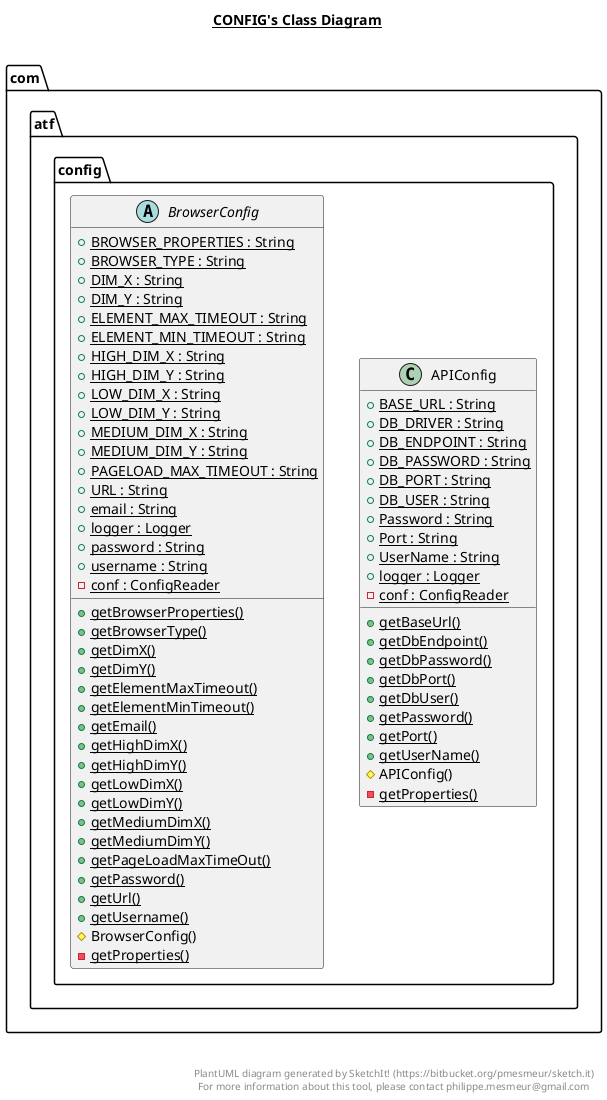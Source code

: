 @startuml

title __CONFIG's Class Diagram__\n

  namespace com.atf.config {
    class com.atf.config.APIConfig {
        {static} + BASE_URL : String
        {static} + DB_DRIVER : String
        {static} + DB_ENDPOINT : String
        {static} + DB_PASSWORD : String
        {static} + DB_PORT : String
        {static} + DB_USER : String
        {static} + Password : String
        {static} + Port : String
        {static} + UserName : String
        {static} + logger : Logger
        {static} - conf : ConfigReader
        {static} + getBaseUrl()
        {static} + getDbEndpoint()
        {static} + getDbPassword()
        {static} + getDbPort()
        {static} + getDbUser()
        {static} + getPassword()
        {static} + getPort()
        {static} + getUserName()
        # APIConfig()
        {static} - getProperties()
    }
  }
  

  namespace com.atf.config {
    abstract class com.atf.config.BrowserConfig {
        {static} + BROWSER_PROPERTIES : String
        {static} + BROWSER_TYPE : String
        {static} + DIM_X : String
        {static} + DIM_Y : String
        {static} + ELEMENT_MAX_TIMEOUT : String
        {static} + ELEMENT_MIN_TIMEOUT : String
        {static} + HIGH_DIM_X : String
        {static} + HIGH_DIM_Y : String
        {static} + LOW_DIM_X : String
        {static} + LOW_DIM_Y : String
        {static} + MEDIUM_DIM_X : String
        {static} + MEDIUM_DIM_Y : String
        {static} + PAGELOAD_MAX_TIMEOUT : String
        {static} + URL : String
        {static} + email : String
        {static} + logger : Logger
        {static} + password : String
        {static} + username : String
        {static} - conf : ConfigReader
        {static} + getBrowserProperties()
        {static} + getBrowserType()
        {static} + getDimX()
        {static} + getDimY()
        {static} + getElementMaxTimeout()
        {static} + getElementMinTimeout()
        {static} + getEmail()
        {static} + getHighDimX()
        {static} + getHighDimY()
        {static} + getLowDimX()
        {static} + getLowDimY()
        {static} + getMediumDimX()
        {static} + getMediumDimY()
        {static} + getPageLoadMaxTimeOut()
        {static} + getPassword()
        {static} + getUrl()
        {static} + getUsername()
        # BrowserConfig()
        {static} - getProperties()
    }
  }
  



right footer


PlantUML diagram generated by SketchIt! (https://bitbucket.org/pmesmeur/sketch.it)
For more information about this tool, please contact philippe.mesmeur@gmail.com
endfooter

@enduml
